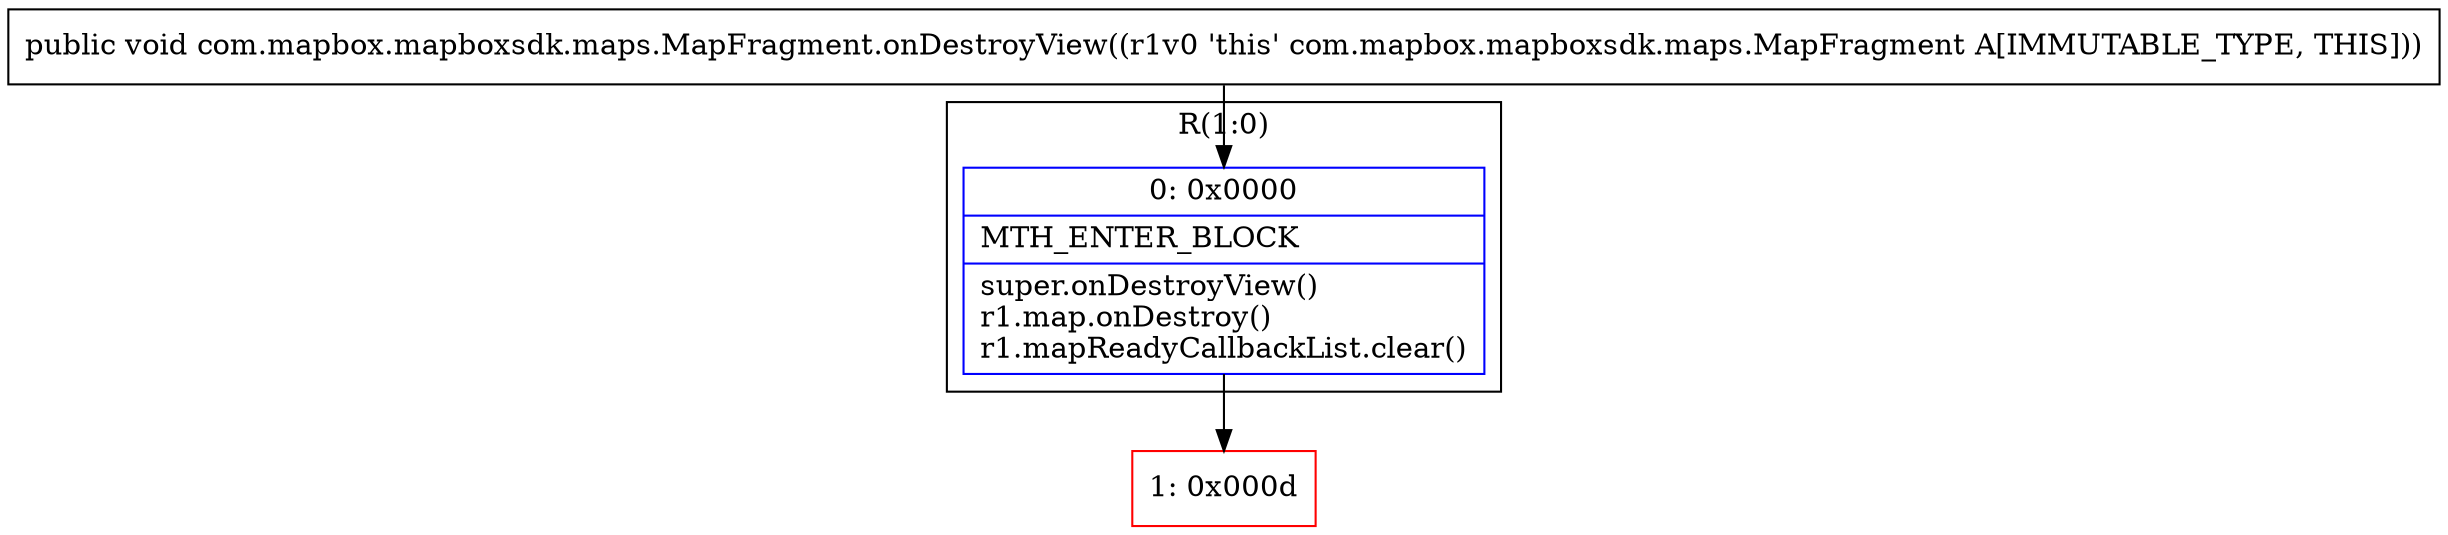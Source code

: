 digraph "CFG forcom.mapbox.mapboxsdk.maps.MapFragment.onDestroyView()V" {
subgraph cluster_Region_569381159 {
label = "R(1:0)";
node [shape=record,color=blue];
Node_0 [shape=record,label="{0\:\ 0x0000|MTH_ENTER_BLOCK\l|super.onDestroyView()\lr1.map.onDestroy()\lr1.mapReadyCallbackList.clear()\l}"];
}
Node_1 [shape=record,color=red,label="{1\:\ 0x000d}"];
MethodNode[shape=record,label="{public void com.mapbox.mapboxsdk.maps.MapFragment.onDestroyView((r1v0 'this' com.mapbox.mapboxsdk.maps.MapFragment A[IMMUTABLE_TYPE, THIS])) }"];
MethodNode -> Node_0;
Node_0 -> Node_1;
}

